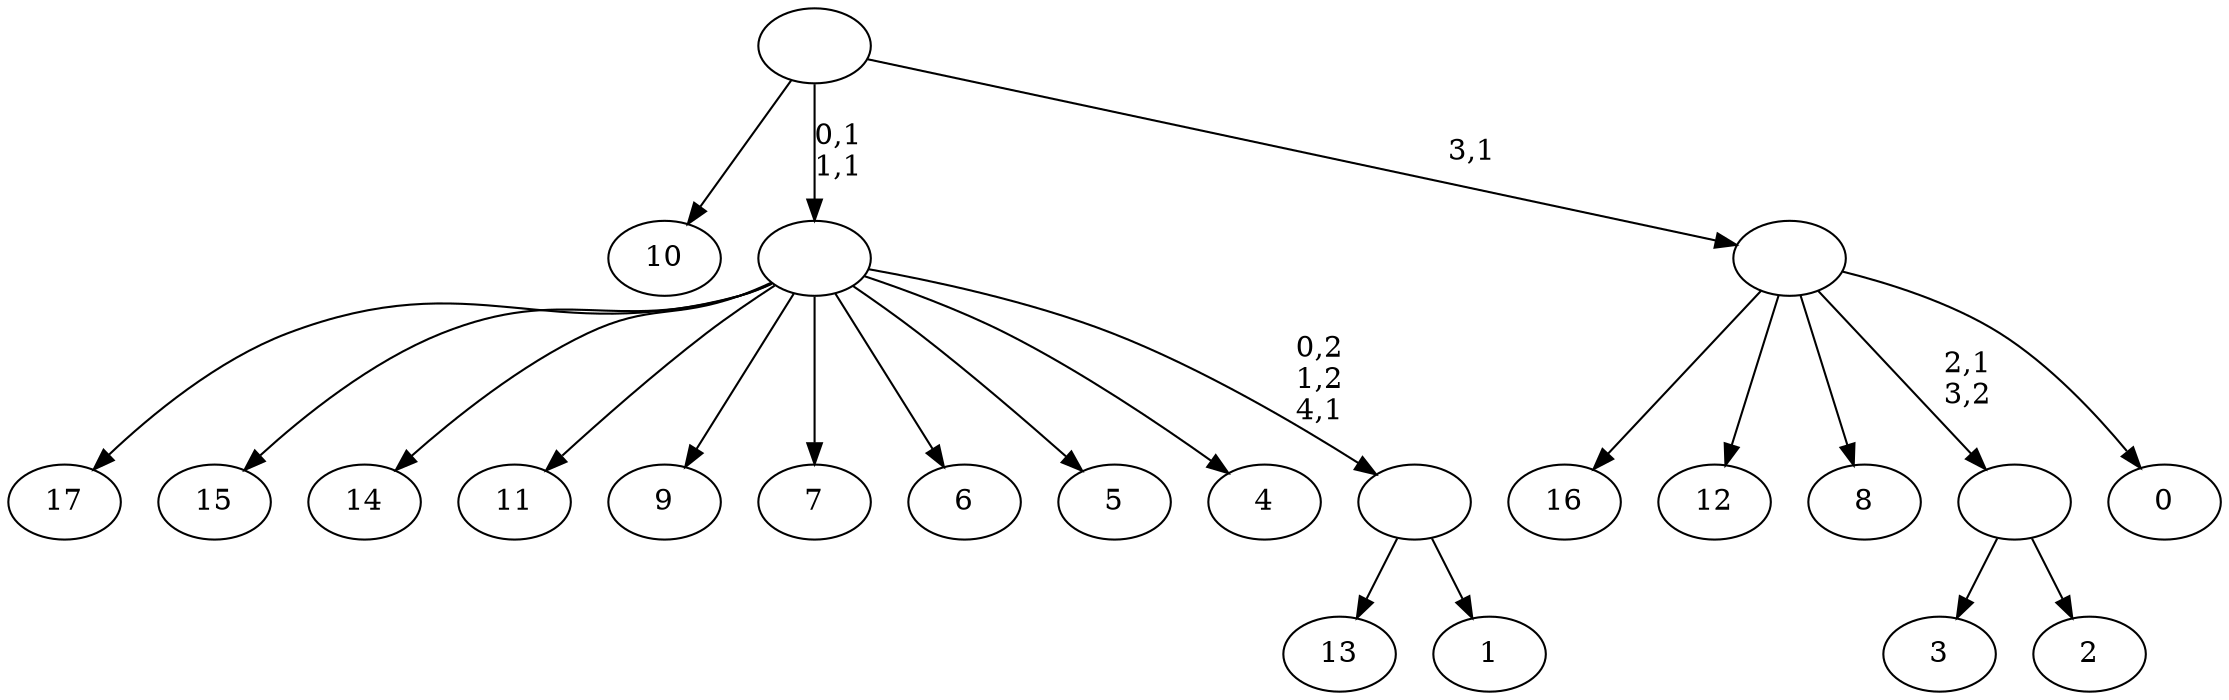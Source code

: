 digraph T {
	23 [label="17"]
	22 [label="16"]
	21 [label="15"]
	20 [label="14"]
	19 [label="13"]
	18 [label="12"]
	17 [label="11"]
	16 [label="10"]
	15 [label="9"]
	14 [label="8"]
	13 [label="7"]
	12 [label="6"]
	11 [label="5"]
	10 [label="4"]
	9 [label="3"]
	8 [label="2"]
	7 [label=""]
	6 [label="1"]
	5 [label=""]
	4 [label=""]
	2 [label="0"]
	1 [label=""]
	0 [label=""]
	7 -> 9 [label=""]
	7 -> 8 [label=""]
	5 -> 19 [label=""]
	5 -> 6 [label=""]
	4 -> 23 [label=""]
	4 -> 21 [label=""]
	4 -> 20 [label=""]
	4 -> 17 [label=""]
	4 -> 15 [label=""]
	4 -> 13 [label=""]
	4 -> 12 [label=""]
	4 -> 11 [label=""]
	4 -> 10 [label=""]
	4 -> 5 [label="0,2\n1,2\n4,1"]
	1 -> 22 [label=""]
	1 -> 18 [label=""]
	1 -> 14 [label=""]
	1 -> 7 [label="2,1\n3,2"]
	1 -> 2 [label=""]
	0 -> 4 [label="0,1\n1,1"]
	0 -> 16 [label=""]
	0 -> 1 [label="3,1"]
}
